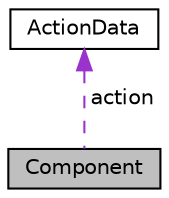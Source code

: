 digraph G
{
  edge [fontname="Helvetica",fontsize="10",labelfontname="Helvetica",labelfontsize="10"];
  node [fontname="Helvetica",fontsize="10",shape=record];
  Node1 [label="Component",height=0.2,width=0.4,color="black", fillcolor="grey75", style="filled" fontcolor="black"];
  Node2 -> Node1 [dir="back",color="darkorchid3",fontsize="10",style="dashed",label=" action" ];
  Node2 [label="ActionData",height=0.2,width=0.4,color="black", fillcolor="white", style="filled",URL="$class_action_data.html",tooltip="Contains the actionable data (ex. setpoints) for the components."];
}

